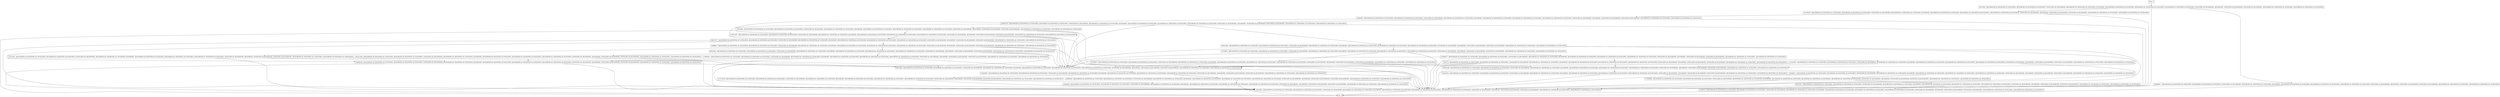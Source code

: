 digraph put {
node [shape=record];
1616649577 [label="1616649577 - [(JECACHESIZE && SEQUENTIAL && !DUPLICATES), (JECACHESIZE && SEQUENTIAL && DUPLICATES), (!DUPLICATES && !JECACHESIZE), (JECACHESIZE && !SEQUENTIAL && !DUPLICATES), JECACHESIZE, (!JECACHESIZE && SEQUENTIAL && DUPLICATES), (JECACHESIZE && !SEQUENTIAL && DUPLICATES), (!JECACHESIZE && !SEQUENTIAL && DUPLICATES), (DUPLICATES && !JECACHESIZE), !JECACHESIZE, (!DUPLICATES && JECACHESIZE), (DUPLICATES && JECACHESIZE), (!JECACHESIZE && !SEQUENTIAL && !DUPLICATES), (!JECACHESIZE && SEQUENTIAL && !DUPLICATES)]"];
235716331 [label="235716331 - [(JECACHESIZE && SEQUENTIAL && !DUPLICATES), (JECACHESIZE && SEQUENTIAL && DUPLICATES), (!DUPLICATES && !JECACHESIZE), (JECACHESIZE && !SEQUENTIAL && !DUPLICATES), JECACHESIZE, (!JECACHESIZE && SEQUENTIAL && DUPLICATES), (JECACHESIZE && !SEQUENTIAL && DUPLICATES), (!JECACHESIZE && !SEQUENTIAL && DUPLICATES), (DUPLICATES && !JECACHESIZE), !JECACHESIZE, (!DUPLICATES && JECACHESIZE), (DUPLICATES && JECACHESIZE), (!JECACHESIZE && !SEQUENTIAL && !DUPLICATES), (!JECACHESIZE && SEQUENTIAL && !DUPLICATES)]"];
1693483144 [label="1693483144 - [(JECACHESIZE && SEQUENTIAL && !DUPLICATES), (JECACHESIZE && SEQUENTIAL && DUPLICATES), (!DUPLICATES && !JECACHESIZE), (JECACHESIZE && !SEQUENTIAL && !DUPLICATES), JECACHESIZE, (!JECACHESIZE && SEQUENTIAL && DUPLICATES), (JECACHESIZE && !SEQUENTIAL && DUPLICATES), (!JECACHESIZE && !SEQUENTIAL && DUPLICATES), (DUPLICATES && !JECACHESIZE), !JECACHESIZE, (!DUPLICATES && JECACHESIZE), (DUPLICATES && JECACHESIZE), (!JECACHESIZE && !SEQUENTIAL && !DUPLICATES), (!JECACHESIZE && SEQUENTIAL && !DUPLICATES)]"];
2109528695 [label="2109528695 - [(JECACHESIZE && SEQUENTIAL && !DUPLICATES), (JECACHESIZE && SEQUENTIAL && DUPLICATES), (!DUPLICATES && !JECACHESIZE), (JECACHESIZE && !SEQUENTIAL && !DUPLICATES), JECACHESIZE, (!JECACHESIZE && SEQUENTIAL && DUPLICATES), (JECACHESIZE && !SEQUENTIAL && DUPLICATES), (!JECACHESIZE && !SEQUENTIAL && DUPLICATES), (DUPLICATES && !JECACHESIZE), !JECACHESIZE, (!DUPLICATES && JECACHESIZE), (DUPLICATES && JECACHESIZE), (!JECACHESIZE && !SEQUENTIAL && !DUPLICATES), (!JECACHESIZE && SEQUENTIAL && !DUPLICATES)]"];
1653222913 [label="1653222913 - [(JECACHESIZE && SEQUENTIAL && !DUPLICATES), (JECACHESIZE && SEQUENTIAL && DUPLICATES), (!DUPLICATES && !JECACHESIZE), (JECACHESIZE && !SEQUENTIAL && !DUPLICATES), JECACHESIZE, (!JECACHESIZE && SEQUENTIAL && DUPLICATES), (JECACHESIZE && !SEQUENTIAL && DUPLICATES), (!JECACHESIZE && !SEQUENTIAL && DUPLICATES), (DUPLICATES && !JECACHESIZE), !JECACHESIZE, (!DUPLICATES && JECACHESIZE), (DUPLICATES && JECACHESIZE), (!JECACHESIZE && !SEQUENTIAL && !DUPLICATES), (!JECACHESIZE && SEQUENTIAL && !DUPLICATES)]"];
630729430 [label="630729430 - [(JECACHESIZE && SEQUENTIAL && !DUPLICATES), (JECACHESIZE && SEQUENTIAL && DUPLICATES), (!DUPLICATES && !JECACHESIZE), (JECACHESIZE && !SEQUENTIAL && !DUPLICATES), JECACHESIZE, (!JECACHESIZE && SEQUENTIAL && DUPLICATES), (JECACHESIZE && !SEQUENTIAL && DUPLICATES), (!JECACHESIZE && !SEQUENTIAL && DUPLICATES), (DUPLICATES && !JECACHESIZE), !JECACHESIZE, (!DUPLICATES && JECACHESIZE), (DUPLICATES && JECACHESIZE), (!JECACHESIZE && !SEQUENTIAL && !DUPLICATES), (!JECACHESIZE && SEQUENTIAL && !DUPLICATES)]"];
1807077930 [label="1807077930 - [(JECACHESIZE && SEQUENTIAL && !DUPLICATES), (JECACHESIZE && SEQUENTIAL && DUPLICATES), (!DUPLICATES && !JECACHESIZE), (JECACHESIZE && !SEQUENTIAL && !DUPLICATES), JECACHESIZE, (!JECACHESIZE && SEQUENTIAL && DUPLICATES), (JECACHESIZE && !SEQUENTIAL && DUPLICATES), (!JECACHESIZE && !SEQUENTIAL && DUPLICATES), (DUPLICATES && !JECACHESIZE), !JECACHESIZE, (!DUPLICATES && JECACHESIZE), (DUPLICATES && JECACHESIZE), (!JECACHESIZE && !SEQUENTIAL && !DUPLICATES), (!JECACHESIZE && SEQUENTIAL && !DUPLICATES)]"];
883418344 [label="883418344 - [(JECACHESIZE && SEQUENTIAL && !DUPLICATES), (JECACHESIZE && SEQUENTIAL && DUPLICATES), (!DUPLICATES && !JECACHESIZE), (JECACHESIZE && !SEQUENTIAL && !DUPLICATES), JECACHESIZE, (!JECACHESIZE && SEQUENTIAL && DUPLICATES), (JECACHESIZE && !SEQUENTIAL && DUPLICATES), (!JECACHESIZE && !SEQUENTIAL && DUPLICATES), (DUPLICATES && !JECACHESIZE), !JECACHESIZE, (!DUPLICATES && JECACHESIZE), (DUPLICATES && JECACHESIZE), (!JECACHESIZE && !SEQUENTIAL && !DUPLICATES), (!JECACHESIZE && SEQUENTIAL && !DUPLICATES)]"];
1503272057 [label="1503272057 - [(JECACHESIZE && SEQUENTIAL && !DUPLICATES), (JECACHESIZE && SEQUENTIAL && DUPLICATES), (!DUPLICATES && !JECACHESIZE), (JECACHESIZE && !SEQUENTIAL && !DUPLICATES), JECACHESIZE, (!JECACHESIZE && SEQUENTIAL && DUPLICATES), (JECACHESIZE && !SEQUENTIAL && DUPLICATES), (!JECACHESIZE && !SEQUENTIAL && DUPLICATES), (DUPLICATES && !JECACHESIZE), !JECACHESIZE, (!DUPLICATES && JECACHESIZE), (DUPLICATES && JECACHESIZE), (!JECACHESIZE && !SEQUENTIAL && !DUPLICATES), (!JECACHESIZE && SEQUENTIAL && !DUPLICATES)]"];
675328973 [label="675328973 - [(JECACHESIZE && SEQUENTIAL && !DUPLICATES), (JECACHESIZE && SEQUENTIAL && DUPLICATES), (!DUPLICATES && !JECACHESIZE), (JECACHESIZE && !SEQUENTIAL && !DUPLICATES), JECACHESIZE, (!JECACHESIZE && SEQUENTIAL && DUPLICATES), (JECACHESIZE && !SEQUENTIAL && DUPLICATES), (!JECACHESIZE && !SEQUENTIAL && DUPLICATES), (DUPLICATES && !JECACHESIZE), !JECACHESIZE, (!DUPLICATES && JECACHESIZE), (DUPLICATES && JECACHESIZE), (!JECACHESIZE && !SEQUENTIAL && !DUPLICATES), (!JECACHESIZE && SEQUENTIAL && !DUPLICATES)]"];
5952719 [label="5952719 - [(JECACHESIZE && SEQUENTIAL && !DUPLICATES), (JECACHESIZE && SEQUENTIAL && DUPLICATES), (!DUPLICATES && !JECACHESIZE), (JECACHESIZE && !SEQUENTIAL && !DUPLICATES), JECACHESIZE, (!JECACHESIZE && SEQUENTIAL && DUPLICATES), (JECACHESIZE && !SEQUENTIAL && DUPLICATES), (!JECACHESIZE && !SEQUENTIAL && DUPLICATES), (DUPLICATES && !JECACHESIZE), !JECACHESIZE, (!DUPLICATES && JECACHESIZE), (DUPLICATES && JECACHESIZE), (!JECACHESIZE && !SEQUENTIAL && !DUPLICATES), (!JECACHESIZE && SEQUENTIAL && !DUPLICATES)]"];
706464648 [label="706464648 - [(JECACHESIZE && SEQUENTIAL && !DUPLICATES), (JECACHESIZE && SEQUENTIAL && DUPLICATES), (!DUPLICATES && !JECACHESIZE), (JECACHESIZE && !SEQUENTIAL && !DUPLICATES), JECACHESIZE, (!JECACHESIZE && SEQUENTIAL && DUPLICATES), (JECACHESIZE && !SEQUENTIAL && DUPLICATES), (!JECACHESIZE && !SEQUENTIAL && DUPLICATES), (DUPLICATES && !JECACHESIZE), !JECACHESIZE, (!DUPLICATES && JECACHESIZE), (DUPLICATES && JECACHESIZE), (!JECACHESIZE && !SEQUENTIAL && !DUPLICATES), (!JECACHESIZE && SEQUENTIAL && !DUPLICATES)]"];
732348974 [label="732348974 - [(JECACHESIZE && SEQUENTIAL && !DUPLICATES), (JECACHESIZE && SEQUENTIAL && DUPLICATES), (!DUPLICATES && !JECACHESIZE), (JECACHESIZE && !SEQUENTIAL && !DUPLICATES), JECACHESIZE, (!JECACHESIZE && SEQUENTIAL && DUPLICATES), (JECACHESIZE && !SEQUENTIAL && DUPLICATES), (!JECACHESIZE && !SEQUENTIAL && DUPLICATES), (DUPLICATES && !JECACHESIZE), !JECACHESIZE, (!DUPLICATES && JECACHESIZE), (DUPLICATES && JECACHESIZE), (!JECACHESIZE && !SEQUENTIAL && !DUPLICATES), (!JECACHESIZE && SEQUENTIAL && !DUPLICATES)]"];
595569212 [label="595569212 - [(JECACHESIZE && SEQUENTIAL && !DUPLICATES), (JECACHESIZE && SEQUENTIAL && DUPLICATES), (!DUPLICATES && !JECACHESIZE), (JECACHESIZE && !SEQUENTIAL && !DUPLICATES), JECACHESIZE, (!JECACHESIZE && SEQUENTIAL && DUPLICATES), (JECACHESIZE && !SEQUENTIAL && DUPLICATES), (!JECACHESIZE && !SEQUENTIAL && DUPLICATES), (DUPLICATES && !JECACHESIZE), !JECACHESIZE, (!DUPLICATES && JECACHESIZE), (DUPLICATES && JECACHESIZE), (!JECACHESIZE && !SEQUENTIAL && !DUPLICATES), (!JECACHESIZE && SEQUENTIAL && !DUPLICATES)]"];
1122753528 [label="1122753528 - [(JECACHESIZE && SEQUENTIAL && !DUPLICATES), (JECACHESIZE && SEQUENTIAL && DUPLICATES), (!DUPLICATES && !JECACHESIZE), (JECACHESIZE && !SEQUENTIAL && !DUPLICATES), JECACHESIZE, (!JECACHESIZE && SEQUENTIAL && DUPLICATES), (JECACHESIZE && !SEQUENTIAL && DUPLICATES), (!JECACHESIZE && !SEQUENTIAL && DUPLICATES), (DUPLICATES && !JECACHESIZE), !JECACHESIZE, (!DUPLICATES && JECACHESIZE), (DUPLICATES && JECACHESIZE), (!JECACHESIZE && !SEQUENTIAL && !DUPLICATES), (!JECACHESIZE && SEQUENTIAL && !DUPLICATES)]"];
1153596898 [label="1153596898 - [(JECACHESIZE && SEQUENTIAL && !DUPLICATES), (JECACHESIZE && SEQUENTIAL && DUPLICATES), (!DUPLICATES && !JECACHESIZE), (JECACHESIZE && !SEQUENTIAL && !DUPLICATES), JECACHESIZE, (!JECACHESIZE && SEQUENTIAL && DUPLICATES), (JECACHESIZE && !SEQUENTIAL && DUPLICATES), (!JECACHESIZE && !SEQUENTIAL && DUPLICATES), (DUPLICATES && !JECACHESIZE), !JECACHESIZE, (!DUPLICATES && JECACHESIZE), (DUPLICATES && JECACHESIZE), (!JECACHESIZE && !SEQUENTIAL && !DUPLICATES), (!JECACHESIZE && SEQUENTIAL && !DUPLICATES)]"];
1519786430 [label="1519786430 - [(JECACHESIZE && SEQUENTIAL && !DUPLICATES), (JECACHESIZE && SEQUENTIAL && DUPLICATES), (!DUPLICATES && !JECACHESIZE), (JECACHESIZE && !SEQUENTIAL && !DUPLICATES), JECACHESIZE, (!JECACHESIZE && SEQUENTIAL && DUPLICATES), (JECACHESIZE && !SEQUENTIAL && DUPLICATES), (!JECACHESIZE && !SEQUENTIAL && DUPLICATES), (DUPLICATES && !JECACHESIZE), !JECACHESIZE, (!DUPLICATES && JECACHESIZE), (DUPLICATES && JECACHESIZE), (!JECACHESIZE && !SEQUENTIAL && !DUPLICATES), (!JECACHESIZE && SEQUENTIAL && !DUPLICATES)]"];
2039940198 [label="2039940198 - [(JECACHESIZE && SEQUENTIAL && !DUPLICATES), (JECACHESIZE && SEQUENTIAL && DUPLICATES), (!DUPLICATES && !JECACHESIZE), (JECACHESIZE && !SEQUENTIAL && !DUPLICATES), JECACHESIZE, (!JECACHESIZE && SEQUENTIAL && DUPLICATES), (JECACHESIZE && !SEQUENTIAL && DUPLICATES), (!JECACHESIZE && !SEQUENTIAL && DUPLICATES), (DUPLICATES && !JECACHESIZE), !JECACHESIZE, (!DUPLICATES && JECACHESIZE), (DUPLICATES && JECACHESIZE), (!JECACHESIZE && !SEQUENTIAL && !DUPLICATES), (!JECACHESIZE && SEQUENTIAL && !DUPLICATES)]"];
353469226 [label="353469226 - [(JECACHESIZE && SEQUENTIAL && !DUPLICATES), (JECACHESIZE && SEQUENTIAL && DUPLICATES), (!DUPLICATES && !JECACHESIZE), (JECACHESIZE && !SEQUENTIAL && !DUPLICATES), JECACHESIZE, (!JECACHESIZE && SEQUENTIAL && DUPLICATES), (JECACHESIZE && !SEQUENTIAL && DUPLICATES), (!JECACHESIZE && !SEQUENTIAL && DUPLICATES), (DUPLICATES && !JECACHESIZE), !JECACHESIZE, (!DUPLICATES && JECACHESIZE), (DUPLICATES && JECACHESIZE), (!JECACHESIZE && !SEQUENTIAL && !DUPLICATES), (!JECACHESIZE && SEQUENTIAL && !DUPLICATES)]"];
1648718577 [label="1648718577 - [(JECACHESIZE && SEQUENTIAL && !DUPLICATES), (JECACHESIZE && SEQUENTIAL && DUPLICATES), (!DUPLICATES && !JECACHESIZE), (JECACHESIZE && !SEQUENTIAL && !DUPLICATES), JECACHESIZE, (!JECACHESIZE && SEQUENTIAL && DUPLICATES), (JECACHESIZE && !SEQUENTIAL && DUPLICATES), (!JECACHESIZE && !SEQUENTIAL && DUPLICATES), (DUPLICATES && !JECACHESIZE), !JECACHESIZE, (!DUPLICATES && JECACHESIZE), (DUPLICATES && JECACHESIZE), (!JECACHESIZE && !SEQUENTIAL && !DUPLICATES), (!JECACHESIZE && SEQUENTIAL && !DUPLICATES)]"];
1690791466 [label="1690791466 - [(JECACHESIZE && SEQUENTIAL && !DUPLICATES), (JECACHESIZE && SEQUENTIAL && DUPLICATES), (!DUPLICATES && !JECACHESIZE), (JECACHESIZE && !SEQUENTIAL && !DUPLICATES), JECACHESIZE, (!JECACHESIZE && SEQUENTIAL && DUPLICATES), (JECACHESIZE && !SEQUENTIAL && DUPLICATES), (!JECACHESIZE && !SEQUENTIAL && DUPLICATES), (DUPLICATES && !JECACHESIZE), !JECACHESIZE, (!DUPLICATES && JECACHESIZE), (DUPLICATES && JECACHESIZE), (!JECACHESIZE && !SEQUENTIAL && !DUPLICATES), (!JECACHESIZE && SEQUENTIAL && !DUPLICATES)]"];
1096948871 [label="1096948871 - [(JECACHESIZE && SEQUENTIAL && !DUPLICATES), (JECACHESIZE && SEQUENTIAL && DUPLICATES), (!DUPLICATES && !JECACHESIZE), (JECACHESIZE && !SEQUENTIAL && !DUPLICATES), JECACHESIZE, (!JECACHESIZE && SEQUENTIAL && DUPLICATES), (JECACHESIZE && !SEQUENTIAL && DUPLICATES), (!JECACHESIZE && !SEQUENTIAL && DUPLICATES), (DUPLICATES && !JECACHESIZE), !JECACHESIZE, (!DUPLICATES && JECACHESIZE), (DUPLICATES && JECACHESIZE), (!JECACHESIZE && !SEQUENTIAL && !DUPLICATES), (!JECACHESIZE && SEQUENTIAL && !DUPLICATES)]"];
1372019565 [label="1372019565 - [(JECACHESIZE && SEQUENTIAL && !DUPLICATES), (JECACHESIZE && SEQUENTIAL && DUPLICATES), (!DUPLICATES && !JECACHESIZE), (JECACHESIZE && !SEQUENTIAL && !DUPLICATES), JECACHESIZE, (!JECACHESIZE && SEQUENTIAL && DUPLICATES), (JECACHESIZE && !SEQUENTIAL && DUPLICATES), (!JECACHESIZE && !SEQUENTIAL && DUPLICATES), (DUPLICATES && !JECACHESIZE), !JECACHESIZE, (!DUPLICATES && JECACHESIZE), (DUPLICATES && JECACHESIZE), (!JECACHESIZE && !SEQUENTIAL && !DUPLICATES), (!JECACHESIZE && SEQUENTIAL && !DUPLICATES)]"];
329689347 [label="329689347 - [(JECACHESIZE && SEQUENTIAL && !DUPLICATES), (JECACHESIZE && SEQUENTIAL && DUPLICATES), (!DUPLICATES && !JECACHESIZE), (JECACHESIZE && !SEQUENTIAL && !DUPLICATES), JECACHESIZE, (!JECACHESIZE && SEQUENTIAL && DUPLICATES), (JECACHESIZE && !SEQUENTIAL && DUPLICATES), (!JECACHESIZE && !SEQUENTIAL && DUPLICATES), (DUPLICATES && !JECACHESIZE), !JECACHESIZE, (!DUPLICATES && JECACHESIZE), (DUPLICATES && JECACHESIZE), (!JECACHESIZE && !SEQUENTIAL && !DUPLICATES), (!JECACHESIZE && SEQUENTIAL && !DUPLICATES)]"];
entry [label="entry - []"];
exit [label="exit - []"];
263216620 [label="263216620 - [(JECACHESIZE && SEQUENTIAL && !DUPLICATES), (JECACHESIZE && SEQUENTIAL && DUPLICATES), (!DUPLICATES && !JECACHESIZE), (JECACHESIZE && !SEQUENTIAL && !DUPLICATES), JECACHESIZE, (!JECACHESIZE && SEQUENTIAL && DUPLICATES), (JECACHESIZE && !SEQUENTIAL && DUPLICATES), (!JECACHESIZE && !SEQUENTIAL && DUPLICATES), (DUPLICATES && !JECACHESIZE), !JECACHESIZE, (!DUPLICATES && JECACHESIZE), (DUPLICATES && JECACHESIZE), (!JECACHESIZE && !SEQUENTIAL && !DUPLICATES), (!JECACHESIZE && SEQUENTIAL && !DUPLICATES)]"];
151984579 [label="151984579 - [(JECACHESIZE && SEQUENTIAL && !DUPLICATES), (JECACHESIZE && SEQUENTIAL && DUPLICATES), (!DUPLICATES && !JECACHESIZE), (JECACHESIZE && !SEQUENTIAL && !DUPLICATES), JECACHESIZE, (!JECACHESIZE && SEQUENTIAL && DUPLICATES), (JECACHESIZE && !SEQUENTIAL && DUPLICATES), (!JECACHESIZE && !SEQUENTIAL && DUPLICATES), (DUPLICATES && !JECACHESIZE), !JECACHESIZE, (!DUPLICATES && JECACHESIZE), (DUPLICATES && JECACHESIZE), (!JECACHESIZE && !SEQUENTIAL && !DUPLICATES), (!JECACHESIZE && SEQUENTIAL && !DUPLICATES)]"];
1248403846 [label="1248403846 - [(JECACHESIZE && SEQUENTIAL && !DUPLICATES), (JECACHESIZE && SEQUENTIAL && DUPLICATES), (!DUPLICATES && !JECACHESIZE), (JECACHESIZE && !SEQUENTIAL && !DUPLICATES), JECACHESIZE, (!JECACHESIZE && SEQUENTIAL && DUPLICATES), (JECACHESIZE && !SEQUENTIAL && DUPLICATES), (!JECACHESIZE && !SEQUENTIAL && DUPLICATES), (DUPLICATES && !JECACHESIZE), !JECACHESIZE, (!DUPLICATES && JECACHESIZE), (DUPLICATES && JECACHESIZE), (!JECACHESIZE && !SEQUENTIAL && !DUPLICATES), (!JECACHESIZE && SEQUENTIAL && !DUPLICATES)]"];
1898060283 [label="1898060283 - [(JECACHESIZE && SEQUENTIAL && !DUPLICATES), (JECACHESIZE && SEQUENTIAL && DUPLICATES), (!DUPLICATES && !JECACHESIZE), (JECACHESIZE && !SEQUENTIAL && !DUPLICATES), JECACHESIZE, (!JECACHESIZE && SEQUENTIAL && DUPLICATES), (JECACHESIZE && !SEQUENTIAL && DUPLICATES), (!JECACHESIZE && !SEQUENTIAL && DUPLICATES), (DUPLICATES && !JECACHESIZE), !JECACHESIZE, (!DUPLICATES && JECACHESIZE), (DUPLICATES && JECACHESIZE), (!JECACHESIZE && !SEQUENTIAL && !DUPLICATES), (!JECACHESIZE && SEQUENTIAL && !DUPLICATES)]"];
1726463015 [label="1726463015 - [(JECACHESIZE && SEQUENTIAL && !DUPLICATES), (JECACHESIZE && SEQUENTIAL && DUPLICATES), (!DUPLICATES && !JECACHESIZE), (JECACHESIZE && !SEQUENTIAL && !DUPLICATES), JECACHESIZE, (!JECACHESIZE && SEQUENTIAL && DUPLICATES), (JECACHESIZE && !SEQUENTIAL && DUPLICATES), (!JECACHESIZE && !SEQUENTIAL && DUPLICATES), (DUPLICATES && !JECACHESIZE), !JECACHESIZE, (!DUPLICATES && JECACHESIZE), (DUPLICATES && JECACHESIZE), (!JECACHESIZE && !SEQUENTIAL && !DUPLICATES), (!JECACHESIZE && SEQUENTIAL && !DUPLICATES)]"];
1900432488 [label="1900432488 - [(JECACHESIZE && SEQUENTIAL && !DUPLICATES), (JECACHESIZE && SEQUENTIAL && DUPLICATES), (!DUPLICATES && !JECACHESIZE), (JECACHESIZE && !SEQUENTIAL && !DUPLICATES), JECACHESIZE, (!JECACHESIZE && SEQUENTIAL && DUPLICATES), (JECACHESIZE && !SEQUENTIAL && DUPLICATES), (!JECACHESIZE && !SEQUENTIAL && DUPLICATES), (DUPLICATES && !JECACHESIZE), !JECACHESIZE, (!DUPLICATES && JECACHESIZE), (DUPLICATES && JECACHESIZE), (!JECACHESIZE && !SEQUENTIAL && !DUPLICATES), (!JECACHESIZE && SEQUENTIAL && !DUPLICATES)]"];
965616386 [label="965616386 - [(JECACHESIZE && SEQUENTIAL && !DUPLICATES), (JECACHESIZE && SEQUENTIAL && DUPLICATES), (!DUPLICATES && !JECACHESIZE), (JECACHESIZE && !SEQUENTIAL && !DUPLICATES), JECACHESIZE, (!JECACHESIZE && SEQUENTIAL && DUPLICATES), (JECACHESIZE && !SEQUENTIAL && DUPLICATES), (!JECACHESIZE && !SEQUENTIAL && DUPLICATES), (DUPLICATES && !JECACHESIZE), !JECACHESIZE, (!DUPLICATES && JECACHESIZE), (DUPLICATES && JECACHESIZE), (!JECACHESIZE && !SEQUENTIAL && !DUPLICATES), (!JECACHESIZE && SEQUENTIAL && !DUPLICATES)]"];
802322551 [label="802322551 - [(JECACHESIZE && SEQUENTIAL && !DUPLICATES), (JECACHESIZE && SEQUENTIAL && DUPLICATES), (!DUPLICATES && !JECACHESIZE), (JECACHESIZE && !SEQUENTIAL && !DUPLICATES), JECACHESIZE, (!JECACHESIZE && SEQUENTIAL && DUPLICATES), (JECACHESIZE && !SEQUENTIAL && DUPLICATES), (!JECACHESIZE && !SEQUENTIAL && DUPLICATES), (DUPLICATES && !JECACHESIZE), !JECACHESIZE, (!DUPLICATES && JECACHESIZE), (DUPLICATES && JECACHESIZE), (!JECACHESIZE && !SEQUENTIAL && !DUPLICATES), (!JECACHESIZE && SEQUENTIAL && !DUPLICATES)]"];
entry;
exit;
1616649577 -> 1248403846;
1616649577 -> 1372019565;
1616649577 -> 883418344;
1616649577 -> 5952719;
235716331 -> 1248403846;
235716331 -> 883418344;
235716331 -> 2039940198;
1693483144 -> 1690791466;
1693483144 -> 263216620;
1693483144 -> 1248403846;
1693483144 -> 883418344;
1693483144 -> 1503272057;
2109528695 -> 1122753528;
2109528695 -> 1898060283;
2109528695 -> 1248403846;
1653222913 -> 1153596898;
1653222913 -> 1248403846;
630729430 -> 1096948871;
630729430 -> 1248403846;
630729430 -> 1519786430;
1807077930 -> 1248403846;
1807077930 -> 883418344;
1807077930 -> 2039940198;
883418344 -> 1248403846;
883418344 -> 2109528695;
883418344 -> 883418344;
1503272057 -> 1248403846;
1503272057 -> 883418344;
1503272057 -> 1503272057;
1503272057 -> 1648718577;
675328973 -> 1248403846;
675328973 -> 1900432488;
675328973 -> 883418344;
5952719 -> 1248403846;
5952719 -> 1900432488;
5952719 -> 883418344;
706464648 -> 1693483144;
706464648 -> 1248403846;
706464648 -> 883418344;
732348974 -> 1616649577;
732348974 -> 1248403846;
732348974 -> 883418344;
732348974 -> 675328973;
595569212 -> 1153596898;
595569212 -> 1248403846;
1122753528 -> 1248403846;
1122753528 -> 353469226;
1153596898 -> 1248403846;
1153596898 -> 802322551;
1519786430 -> 1248403846;
1519786430 -> 706464648;
2039940198 -> exit;
2039940198 -> 1248403846;
2039940198 -> 883418344;
353469226 -> exit;
353469226 -> 1248403846;
1648718577 -> 1248403846;
1648718577 -> 883418344;
1648718577 -> 2039940198;
1648718577 -> 329689347;
1690791466 -> 732348974;
1690791466 -> 1248403846;
1690791466 -> 1900432488;
1690791466 -> 883418344;
1096948871 -> exit;
1096948871 -> 1248403846;
1372019565 -> 1248403846;
1372019565 -> 1900432488;
1372019565 -> 883418344;
329689347 -> 235716331;
329689347 -> 1248403846;
329689347 -> 965616386;
329689347 -> 883418344;
entry -> 630729430;
263216620 -> exit;
263216620 -> 1248403846;
263216620 -> 883418344;
263216620 -> 1503272057;
151984579 -> exit;
1248403846 -> exit;
1898060283 -> 1248403846;
1898060283 -> 353469226;
1726463015 -> 1248403846;
1726463015 -> 883418344;
1726463015 -> 2039940198;
1900432488 -> 595569212;
1900432488 -> 1248403846;
1900432488 -> 1653222913;
965616386 -> 1248403846;
965616386 -> 1726463015;
965616386 -> 1807077930;
965616386 -> 883418344;
802322551 -> 151984579;
802322551 -> 1248403846;
}
